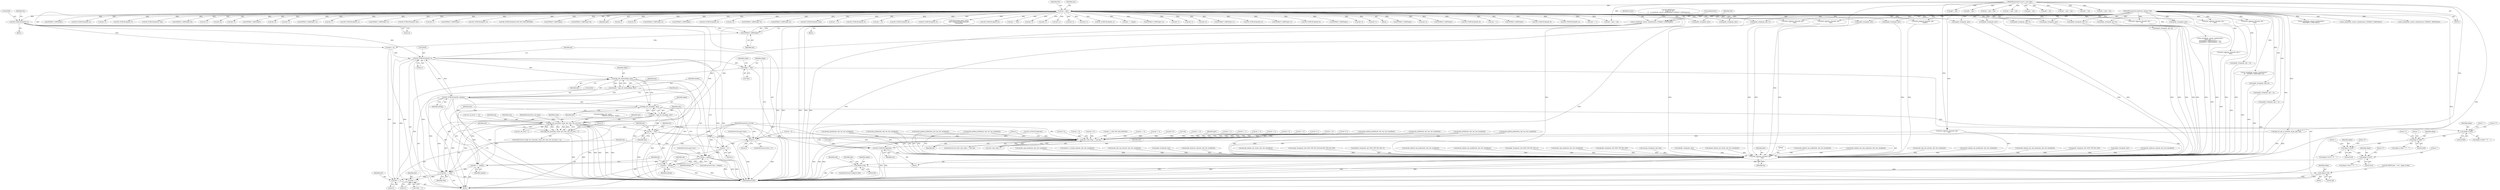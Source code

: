 digraph "0_tcpdump_af2cf04a9394c1a56227c2289ae8da262828294a@pointer" {
"1002682" [label="(Call,as_printf(ndo, astostr, sizeof(astostr), EXTRACT_32BITS(tptr)))"];
"1000126" [label="(MethodParameterIn,netdissect_options *ndo)"];
"1002687" [label="(Call,EXTRACT_32BITS(tptr))"];
"1002667" [label="(Call,ND_TCHECK2(tptr[0], 4))"];
"1000143" [label="(Call,tptr = pptr)"];
"1000128" [label="(MethodParameterIn,const u_char *pptr)"];
"1002828" [label="(Call,bgp_attr_print(ndo, atype, tptr, alen, attr_set_level + 1))"];
"1002827" [label="(Call,!bgp_attr_print(ndo, atype, tptr, alen, attr_set_level + 1))"];
"1002838" [label="(Call,tptr += alen)"];
"1002701" [label="(Call,ND_TCHECK2(tptr[0], 2))"];
"1002711" [label="(Call,aflags = *tptr)"];
"1002729" [label="(Call,bgp_attr_lenlen(aflags, tptr))"];
"1002727" [label="(Call,alenlen = bgp_attr_lenlen(aflags, tptr))"];
"1002732" [label="(Call,ND_TCHECK2(tptr[0], alenlen))"];
"1002738" [label="(Call,len < alenlen)"];
"1002747" [label="(Call,tptr += alenlen)"];
"1002750" [label="(Call,len -= alenlen)"];
"1002841" [label="(Call,len -= alen)"];
"1002707" [label="(Call,len < 2)"];
"1002724" [label="(Call,len -= 2)"];
"1002928" [label="(Call,ndo->ndo_vflag > 1 && len)"];
"1002936" [label="(Call,ND_TCHECK2(*pptr,len))"];
"1002940" [label="(Call,print_unknown_data(ndo, pptr, \"\n\t    \", len))"];
"1002744" [label="(Call,bgp_attr_len(aflags, tptr))"];
"1002742" [label="(Call,alen = bgp_attr_len(aflags, tptr))"];
"1002776" [label="(Call,aflags & 0x80)"];
"1002783" [label="(Call,aflags & 0x40)"];
"1002790" [label="(Call,aflags & 0x20)"];
"1002796" [label="(Call,aflags & 0x10)"];
"1002802" [label="(Call,aflags & 0xf)"];
"1002810" [label="(Call,aflags & 0xf)"];
"1002718" [label="(Call,tptr + 1)"];
"1002721" [label="(Call,tptr += 2)"];
"1002498" [label="(Call,ipaddr_string(ndo, tptr))"];
"1002110" [label="(Call,tptr-3)"];
"1002266" [label="(Call,tptr+6)"];
"1002832" [label="(Identifier,alen)"];
"1002261" [label="(Call,EXTRACT_32BITS(tptr+2))"];
"1001837" [label="(Call,decode_prefix6(ndo, tptr, len, buf, sizeof(buf)))"];
"1002721" [label="(Call,tptr += 2)"];
"1002677" [label="(Call,ND_PRINT((ndo, \"\n\t    Origin AS: %s\",\n\t\t    as_printf(ndo, astostr, sizeof(astostr), EXTRACT_32BITS(tptr)))))"];
"1000568" [label="(Call,ipaddr_string(ndo, tptr))"];
"1002747" [label="(Call,tptr += alenlen)"];
"1000494" [label="(Call,EXTRACT_32BITS(tptr))"];
"1002397" [label="(Call,print_unknown_data(ndo, tptr, \"\n\t      \", 8))"];
"1000332" [label="(Call,ipaddr_string(ndo, tptr))"];
"1002713" [label="(Call,*tptr)"];
"1000322" [label="(Call,ND_TCHECK2(tptr[0], 4))"];
"1002827" [label="(Call,!bgp_attr_print(ndo, atype, tptr, alen, attr_set_level + 1))"];
"1002219" [label="(Call,tptr+4)"];
"1002376" [label="(Call,EXTRACT_16BITS(tptr+4))"];
"1002697" [label="(Block,)"];
"1002218" [label="(Call,EXTRACT_32BITS(tptr+4))"];
"1001981" [label="(Call,decode_clnp_prefix(ndo, tptr, buf, sizeof(buf)))"];
"1002810" [label="(Call,aflags & 0xf)"];
"1000147" [label="(Identifier,tlen)"];
"1001092" [label="(Call,ND_TCHECK2(tptr[0], tlen))"];
"1002535" [label="(Call,ipaddr_string(ndo, tptr))"];
"1000207" [label="(Call,tptr < pptr + len)"];
"1002406" [label="(Call,tptr +=8)"];
"1000348" [label="(Call,ND_TCHECK2(tptr[0], 4))"];
"1002709" [label="(Literal,2)"];
"1002238" [label="(Call,ipaddr_string(ndo, tptr+2))"];
"1002222" [label="(Call,ipaddr_string(ndo, tptr+4))"];
"1000543" [label="(Call,tptr +=4)"];
"1001634" [label="(Call,print_unknown_data(ndo, tptr, \"\n\t    \", tlen))"];
"1002487" [label="(Call,ND_TCHECK2(tptr[0], 8))"];
"1002140" [label="(Call,pptr + len)"];
"1000487" [label="(Call,ND_TCHECK2(tptr[0], 4))"];
"1002778" [label="(Literal,0x80)"];
"1000171" [label="(Call,tok2str(bgp_origin_values,\n\t\t\t\t\t\t\"Unknown Origin Typecode\",\n\t\t\t\t\t\ttptr[0]))"];
"1002571" [label="(Call,print_unknown_data(ndo, tptr, \"\n\t      \", tlen))"];
"1001313" [label="(Call,decode_rt_routing_info(ndo, tptr, buf, sizeof(buf)))"];
"1002731" [label="(Identifier,tptr)"];
"1002654" [label="(Call,print_unknown_data(ndo, tptr,\"\n\t      \", length))"];
"1002045" [label="(Call,decode_mdt_vpn_nlri(ndo, tptr, buf, sizeof(buf)))"];
"1001877" [label="(Call,decode_labeled_prefix6(ndo, tptr, len, buf, sizeof(buf)))"];
"1002745" [label="(Identifier,aflags)"];
"1000129" [label="(MethodParameterIn,u_int len)"];
"1002501" [label="(Call,ipaddr_string(ndo, tptr+4))"];
"1002466" [label="(Call,ND_TCHECK2(tptr[0], 8))"];
"1002800" [label="(Literal,\"\")"];
"1001116" [label="(Call,tptr += tlen)"];
"1002373" [label="(Call,tptr+3)"];
"1002451" [label="(Call,tptr+2)"];
"1002833" [label="(Call,attr_set_level + 1)"];
"1002702" [label="(Call,tptr[0])"];
"1002696" [label="(Identifier,len)"];
"1002730" [label="(Identifier,aflags)"];
"1000768" [label="(Call,ipaddr_string(ndo, tptr))"];
"1002077" [label="(Call,decode_multicast_vpn(ndo, tptr, buf, sizeof(buf)))"];
"1000472" [label="(Call,len % 4)"];
"1002368" [label="(Call,tptr+2)"];
"1001241" [label="(Call,decode_labeled_prefix4(ndo, tptr, len, buf, sizeof(buf)))"];
"1000259" [label="(Call,as_printf(ndo, astostr, sizeof(astostr),\n\t\t\t\tas_size == 2 ?\n\t\t\t\tEXTRACT_16BITS(&tptr[2 + i]) :\n\t\t\t\tEXTRACT_32BITS(&tptr[2 + i])))"];
"1002797" [label="(Identifier,aflags)"];
"1000127" [label="(MethodParameterIn,u_int atype)"];
"1000422" [label="(Call,as_printf(ndo, astostr, sizeof(astostr),\n\t\t\tEXTRACT_32BITS(tptr)))"];
"1002303" [label="(Call,ipaddr_string(ndo, tptr+2))"];
"1002941" [label="(Identifier,ndo)"];
"1002692" [label="(Call,len -=4)"];
"1002726" [label="(Literal,2)"];
"1002921" [label="(Call,print_unknown_data(ndo, pptr, \"\n\t    \", len))"];
"1002746" [label="(Identifier,tptr)"];
"1002830" [label="(Identifier,atype)"];
"1002812" [label="(Literal,0xf)"];
"1002276" [label="(Call,tptr+2)"];
"1002319" [label="(Call,tptr+2)"];
"1000616" [label="(Call,ND_TCHECK2(tptr[0], 3))"];
"1002659" [label="(Call,tptr += length)"];
"1002275" [label="(Call,EXTRACT_32BITS(tptr+2))"];
"1002668" [label="(Call,tptr[0])"];
"1001949" [label="(Call,decode_labeled_vpn_l2(ndo, tptr, buf, sizeof(buf)))"];
"1002718" [label="(Call,tptr + 1)"];
"1002518" [label="(Call,ipaddr_string(ndo, tptr))"];
"1002601" [label="(Call,tptr+1)"];
"1002733" [label="(Call,tptr[0])"];
"1000377" [label="(Call,len != 8)"];
"1002388" [label="(Call,tptr+2)"];
"1002851" [label="(Call,len % 12)"];
"1002838" [label="(Call,tptr += alen)"];
"1001699" [label="(Call,len == BGP_MP_NLRI_MINSIZE)"];
"1002759" [label="(Call,tok2str(bgp_attr_values,\n                                      \"Unknown Attribute\", atype))"];
"1002905" [label="(Call,ND_TCHECK2(*pptr,len))"];
"1002350" [label="(Call,tptr+6)"];
"1002848" [label="(Call,len == 0)"];
"1002799" [label="(Literal,\"E\")"];
"1002600" [label="(Call,EXTRACT_16BITS(tptr+1))"];
"1002508" [label="(Call,ND_TCHECK2(tptr[0], 4))"];
"1002940" [label="(Call,print_unknown_data(ndo, pptr, \"\n\t    \", len))"];
"1002950" [label="(MethodReturn,RET)"];
"1002450" [label="(Call,EXTRACT_24BITS(tptr+2))"];
"1000144" [label="(Identifier,tptr)"];
"1001725" [label="(Call,decode_prefix4(ndo, tptr, len, buf, sizeof(buf)))"];
"1001019" [label="(Call,isonsap_string(ndo, tptr+BGP_VPN_RD_LEN,tlen-BGP_VPN_RD_LEN))"];
"1000446" [label="(Call,ND_TCHECK2(tptr[0], 8))"];
"1002779" [label="(Literal,\"O\")"];
"1002752" [label="(Identifier,alenlen)"];
"1000128" [label="(MethodParameterIn,const u_char *pptr)"];
"1002789" [label="(Call,aflags & 0x20 ? \"P\" : \"\")"];
"1000407" [label="(Call,EXTRACT_16BITS(tptr))"];
"1002802" [label="(Call,aflags & 0xf)"];
"1000313" [label="(Call,len != 4)"];
"1002224" [label="(Call,tptr+4)"];
"1002794" [label="(Literal,\"\")"];
"1002811" [label="(Identifier,aflags)"];
"1002841" [label="(Call,len -= alen)"];
"1002305" [label="(Call,tptr+2)"];
"1002826" [label="(ControlStructure,if (!bgp_attr_print(ndo, atype, tptr, alen, attr_set_level + 1)))"];
"1002736" [label="(Identifier,alenlen)"];
"1002671" [label="(Literal,4)"];
"1001077" [label="(Call,ip6addr_string(ndo, tptr+BGP_VPN_RD_LEN+3))"];
"1000131" [label="(Block,)"];
"1002804" [label="(Literal,0xf)"];
"1002128" [label="(Call,print_unknown_data(ndo, tptr-3, \"\n\t    \", tlen))"];
"1000429" [label="(Call,ipaddr_string(ndo, tptr + 4))"];
"1002839" [label="(Identifier,tptr)"];
"1002928" [label="(Call,ndo->ndo_vflag > 1 && len)"];
"1000462" [label="(Call,EXTRACT_32BITS(tptr))"];
"1002728" [label="(Identifier,alenlen)"];
"1002843" [label="(Identifier,alen)"];
"1002377" [label="(Call,tptr+4)"];
"1002929" [label="(Call,ndo->ndo_vflag > 1)"];
"1000358" [label="(Call,EXTRACT_32BITS(tptr))"];
"1001281" [label="(Call,decode_labeled_vpn_prefix4(ndo, tptr, buf, sizeof(buf)))"];
"1002815" [label="(Identifier,ndo)"];
"1002717" [label="(Call,*(tptr + 1))"];
"1002840" [label="(Identifier,alen)"];
"1001917" [label="(Call,decode_labeled_vpn_prefix6(ndo, tptr, buf, sizeof(buf)))"];
"1000143" [label="(Call,tptr = pptr)"];
"1002727" [label="(Call,alenlen = bgp_attr_lenlen(aflags, tptr))"];
"1002155" [label="(Call,len % 8)"];
"1001048" [label="(Call,ipaddr_string(ndo, tptr+BGP_VPN_RD_LEN+4))"];
"1001553" [label="(Call,decode_clnp_prefix(ndo, tptr, buf, sizeof(buf)))"];
"1002544" [label="(Call,ND_TCHECK2(tptr[0], 8))"];
"1002791" [label="(Identifier,aflags)"];
"1002689" [label="(Call,tptr+=4)"];
"1002743" [label="(Identifier,alen)"];
"1002685" [label="(Call,sizeof(astostr))"];
"1002477" [label="(Call,ipaddr_string(ndo, tptr))"];
"1002455" [label="(Call,tptr +=5)"];
"1002831" [label="(Identifier,tptr)"];
"1001201" [label="(Call,decode_prefix4(ndo, tptr, len, buf, sizeof(buf)))"];
"1000910" [label="(Call,ip6addr_string(ndo, tptr+BGP_VPN_RD_LEN))"];
"1001666" [label="(Call,EXTRACT_16BITS(tptr))"];
"1002793" [label="(Literal,\"P\")"];
"1000191" [label="(Call,!len)"];
"1002524" [label="(Call,ND_TCHECK2(tptr[0], 8))"];
"1000392" [label="(Call,len == 6)"];
"1000978" [label="(Call,isonsap_string(ndo, tptr, tlen))"];
"1002777" [label="(Identifier,aflags)"];
"1002716" [label="(Identifier,atype)"];
"1002934" [label="(Identifier,len)"];
"1000558" [label="(Call,ND_TCHECK2(tptr[0], 4))"];
"1002807" [label="(Identifier,ndo)"];
"1002749" [label="(Identifier,alenlen)"];
"1002798" [label="(Literal,0x10)"];
"1002604" [label="(Call,tptr += 3)"];
"1001188" [label="(Call,pptr + len)"];
"1002755" [label="(Identifier,ndo)"];
"1001710" [label="(Call,tptr < pptr + len)"];
"1002317" [label="(Call,ipaddr_string(ndo, tptr+2))"];
"1002138" [label="(Call,tptr = pptr + len)"];
"1000126" [label="(MethodParameterIn,netdissect_options *ndo)"];
"1000683" [label="(Call,print_unknown_data(ndo, tptr, \"\n\t    \", tlen))"];
"1002879" [label="(Call,EXTRACT_32BITS(tptr))"];
"1002938" [label="(Identifier,pptr)"];
"1000457" [label="(Call,as_printf(ndo, astostr, sizeof(astostr), EXTRACT_32BITS(tptr)))"];
"1000363" [label="(Call,len != 0)"];
"1002805" [label="(Call,ND_PRINT((ndo, \"+%x\", aflags & 0xf)))"];
"1000588" [label="(Call,ND_TCHECK2(tptr[0], 4))"];
"1002732" [label="(Call,ND_TCHECK2(tptr[0], alenlen))"];
"1002240" [label="(Call,tptr+2)"];
"1002680" [label="(Block,)"];
"1002786" [label="(Literal,\"T\")"];
"1000862" [label="(Call,ip6addr_string(ndo, tptr))"];
"1002783" [label="(Call,aflags & 0x40)"];
"1000154" [label="(Call,len != 1)"];
"1002414" [label="(Call,ND_TCHECK2(tptr[0], 5))"];
"1002936" [label="(Call,ND_TCHECK2(*pptr,len))"];
"1002818" [label="(Call,attr_set_level == 10)"];
"1000664" [label="(Call,ND_TCHECK2(tptr[0], tlen))"];
"1002937" [label="(Call,*pptr)"];
"1002780" [label="(Literal,\"\")"];
"1002243" [label="(Call,EXTRACT_16BITS(tptr+6))"];
"1002729" [label="(Call,bgp_attr_lenlen(aflags, tptr))"];
"1002214" [label="(Call,tptr+2)"];
"1002244" [label="(Call,tptr+6)"];
"1001521" [label="(Call,decode_labeled_vpn_l2(ndo, tptr, buf, sizeof(buf)))"];
"1000339" [label="(Call,len != 4)"];
"1002712" [label="(Identifier,aflags)"];
"1002344" [label="(Call,tptr+6)"];
"1001111" [label="(Call,print_unknown_data(ndo, tptr, \"\n\t    \", tlen))"];
"1002828" [label="(Call,bgp_attr_print(ndo, atype, tptr, alen, attr_set_level + 1))"];
"1002688" [label="(Identifier,tptr)"];
"1000549" [label="(Call,len != 4)"];
"1002782" [label="(Call,aflags & 0x40 ? \"T\" : \"\")"];
"1000623" [label="(Call,EXTRACT_16BITS(tptr))"];
"1002946" [label="(Literal,1)"];
"1002710" [label="(ControlStructure,goto trunc;)"];
"1002795" [label="(Call,aflags & 0x10 ? \"E\" : \"\")"];
"1000201" [label="(Call,bgp_attr_get_as_size(ndo, atype, pptr, len))"];
"1001712" [label="(Call,pptr + len)"];
"1002683" [label="(Identifier,ndo)"];
"1002750" [label="(Call,len -= alenlen)"];
"1002723" [label="(Literal,2)"];
"1002327" [label="(Call,tptr+6)"];
"1002738" [label="(Call,len < alenlen)"];
"1002708" [label="(Identifier,len)"];
"1002792" [label="(Literal,0x20)"];
"1002787" [label="(Literal,\"\")"];
"1002865" [label="(Call,len > 0)"];
"1002801" [label="(ControlStructure,if (aflags & 0xf))"];
"1002719" [label="(Identifier,tptr)"];
"1002942" [label="(Identifier,pptr)"];
"1002734" [label="(Identifier,tptr)"];
"1002256" [label="(Call,as_printf(ndo, astostr, sizeof(astostr),\n\t\t\t    EXTRACT_32BITS(tptr+2)))"];
"1001644" [label="(Call,pptr + len)"];
"1002262" [label="(Call,tptr+2)"];
"1002480" [label="(Call,ipaddr_string(ndo, tptr+4))"];
"1001642" [label="(Call,tptr = pptr + len)"];
"1002744" [label="(Call,bgp_attr_len(aflags, tptr))"];
"1002943" [label="(Literal,\"\n\t    \")"];
"1002829" [label="(Identifier,ndo)"];
"1001489" [label="(Call,decode_labeled_vpn_prefix6(ndo, tptr, buf, sizeof(buf)))"];
"1002784" [label="(Identifier,aflags)"];
"1002711" [label="(Call,aflags = *tptr)"];
"1002796" [label="(Call,aflags & 0x10)"];
"1002927" [label="(ControlStructure,if (ndo->ndo_vflag > 1 && len))"];
"1002687" [label="(Call,EXTRACT_32BITS(tptr))"];
"1002387" [label="(Call,EXTRACT_16BITS(tptr+2))"];
"1002737" [label="(ControlStructure,if (len < alenlen))"];
"1002724" [label="(Call,len -= 2)"];
"1002013" [label="(Call,decode_labeled_vpn_clnp_prefix(ndo, tptr, buf, sizeof(buf)))"];
"1001449" [label="(Call,decode_labeled_prefix6(ndo, tptr, len, buf, sizeof(buf)))"];
"1002334" [label="(Call,tptr+7)"];
"1002808" [label="(Block,)"];
"1000437" [label="(Call,len != 8)"];
"1002742" [label="(Call,alen = bgp_attr_len(aflags, tptr))"];
"1002170" [label="(Call,ND_TCHECK2(tptr[0], 2))"];
"1002213" [label="(Call,EXTRACT_16BITS(tptr+2))"];
"1002741" [label="(ControlStructure,goto trunc;)"];
"1002944" [label="(Identifier,len)"];
"1000464" [label="(Call,ipaddr_string(ndo, tptr + 4))"];
"1000386" [label="(Call,ND_TCHECK2(tptr[0], len))"];
"1002837" [label="(Literal,0)"];
"1001765" [label="(Call,decode_labeled_prefix4(ndo, tptr, len, buf, sizeof(buf)))"];
"1001377" [label="(Call,decode_mdt_vpn_nlri(ndo, tptr, buf, sizeof(buf)))"];
"1002422" [label="(Call,tptr+1)"];
"1001805" [label="(Call,decode_labeled_vpn_prefix4(ndo, tptr, buf, sizeof(buf)))"];
"1001585" [label="(Call,decode_labeled_vpn_clnp_prefix(ndo, tptr, buf, sizeof(buf)))"];
"1002667" [label="(Call,ND_TCHECK2(tptr[0], 4))"];
"1002775" [label="(Call,aflags & 0x80 ? \"O\" : \"\")"];
"1000427" [label="(Call,EXTRACT_32BITS(tptr))"];
"1000209" [label="(Call,pptr + len)"];
"1002939" [label="(Identifier,len)"];
"1002935" [label="(Block,)"];
"1000151" [label="(Block,)"];
"1002751" [label="(Identifier,len)"];
"1000181" [label="(Call,len % 2)"];
"1001186" [label="(Call,tptr < pptr + len)"];
"1002706" [label="(ControlStructure,if (len < 2))"];
"1002701" [label="(Call,ND_TCHECK2(tptr[0], 2))"];
"1000816" [label="(Call,ipaddr_string(ndo, tptr+BGP_VPN_RD_LEN))"];
"1000956" [label="(Call,ipaddr_string(ndo, tptr))"];
"1002748" [label="(Identifier,tptr)"];
"1002589" [label="(Call,ND_TCHECK2(tptr[0], 3))"];
"1002682" [label="(Call,as_printf(ndo, astostr, sizeof(astostr), EXTRACT_32BITS(tptr)))"];
"1002707" [label="(Call,len < 2)"];
"1000374" [label="(Call,len != 6)"];
"1002842" [label="(Identifier,len)"];
"1001345" [label="(Call,decode_multicast_vpn(ndo, tptr, buf, sizeof(buf)))"];
"1002555" [label="(Call,ipaddr_string(ndo, tptr))"];
"1000599" [label="(Call,ipaddr_string(ndo, tptr))"];
"1002790" [label="(Call,aflags & 0x20)"];
"1002803" [label="(Identifier,aflags)"];
"1002684" [label="(Identifier,astostr)"];
"1002720" [label="(Literal,1)"];
"1002725" [label="(Identifier,len)"];
"1002722" [label="(Identifier,tptr)"];
"1000402" [label="(Call,as_printf(ndo, astostr, sizeof(astostr), EXTRACT_16BITS(tptr)))"];
"1000574" [label="(Call,len % 4)"];
"1002785" [label="(Literal,0x40)"];
"1001409" [label="(Call,decode_prefix6(ndo, tptr, len, buf, sizeof(buf)))"];
"1001659" [label="(Call,ND_TCHECK2(tptr[0], BGP_MP_NLRI_MINSIZE))"];
"1002705" [label="(Literal,2)"];
"1002177" [label="(Call,EXTRACT_16BITS(tptr))"];
"1002265" [label="(Call,EXTRACT_16BITS(tptr+6))"];
"1000409" [label="(Call,ipaddr_string(ndo, tptr + 2))"];
"1002776" [label="(Call,aflags & 0x80)"];
"1002674" [label="(Identifier,len)"];
"1002740" [label="(Identifier,alenlen)"];
"1002739" [label="(Identifier,len)"];
"1000145" [label="(Identifier,pptr)"];
"1002682" -> "1002680"  [label="AST: "];
"1002682" -> "1002687"  [label="CFG: "];
"1002683" -> "1002682"  [label="AST: "];
"1002684" -> "1002682"  [label="AST: "];
"1002685" -> "1002682"  [label="AST: "];
"1002687" -> "1002682"  [label="AST: "];
"1002677" -> "1002682"  [label="CFG: "];
"1002682" -> "1002950"  [label="DDG: "];
"1002682" -> "1002950"  [label="DDG: "];
"1002682" -> "1002950"  [label="DDG: "];
"1002682" -> "1002950"  [label="DDG: "];
"1000126" -> "1002682"  [label="DDG: "];
"1002687" -> "1002682"  [label="DDG: "];
"1002682" -> "1002828"  [label="DDG: "];
"1002682" -> "1002940"  [label="DDG: "];
"1000126" -> "1000125"  [label="AST: "];
"1000126" -> "1002950"  [label="DDG: "];
"1000126" -> "1000201"  [label="DDG: "];
"1000126" -> "1000259"  [label="DDG: "];
"1000126" -> "1000332"  [label="DDG: "];
"1000126" -> "1000402"  [label="DDG: "];
"1000126" -> "1000409"  [label="DDG: "];
"1000126" -> "1000422"  [label="DDG: "];
"1000126" -> "1000429"  [label="DDG: "];
"1000126" -> "1000457"  [label="DDG: "];
"1000126" -> "1000464"  [label="DDG: "];
"1000126" -> "1000568"  [label="DDG: "];
"1000126" -> "1000599"  [label="DDG: "];
"1000126" -> "1000683"  [label="DDG: "];
"1000126" -> "1001111"  [label="DDG: "];
"1000126" -> "1001634"  [label="DDG: "];
"1000126" -> "1002128"  [label="DDG: "];
"1000126" -> "1002222"  [label="DDG: "];
"1000126" -> "1002238"  [label="DDG: "];
"1000126" -> "1002256"  [label="DDG: "];
"1000126" -> "1002303"  [label="DDG: "];
"1000126" -> "1002317"  [label="DDG: "];
"1000126" -> "1002397"  [label="DDG: "];
"1000126" -> "1002477"  [label="DDG: "];
"1000126" -> "1002480"  [label="DDG: "];
"1000126" -> "1002498"  [label="DDG: "];
"1000126" -> "1002501"  [label="DDG: "];
"1000126" -> "1002518"  [label="DDG: "];
"1000126" -> "1002535"  [label="DDG: "];
"1000126" -> "1002555"  [label="DDG: "];
"1000126" -> "1002571"  [label="DDG: "];
"1000126" -> "1002654"  [label="DDG: "];
"1000126" -> "1002828"  [label="DDG: "];
"1000126" -> "1002921"  [label="DDG: "];
"1000126" -> "1002940"  [label="DDG: "];
"1002687" -> "1002688"  [label="CFG: "];
"1002688" -> "1002687"  [label="AST: "];
"1002667" -> "1002687"  [label="DDG: "];
"1000143" -> "1002687"  [label="DDG: "];
"1002687" -> "1002689"  [label="DDG: "];
"1002667" -> "1000151"  [label="AST: "];
"1002667" -> "1002671"  [label="CFG: "];
"1002668" -> "1002667"  [label="AST: "];
"1002671" -> "1002667"  [label="AST: "];
"1002674" -> "1002667"  [label="CFG: "];
"1002667" -> "1002950"  [label="DDG: "];
"1002667" -> "1002950"  [label="DDG: "];
"1000143" -> "1002667"  [label="DDG: "];
"1002667" -> "1002689"  [label="DDG: "];
"1002667" -> "1002701"  [label="DDG: "];
"1000143" -> "1000131"  [label="AST: "];
"1000143" -> "1000145"  [label="CFG: "];
"1000144" -> "1000143"  [label="AST: "];
"1000145" -> "1000143"  [label="AST: "];
"1000147" -> "1000143"  [label="CFG: "];
"1000143" -> "1002950"  [label="DDG: "];
"1000143" -> "1002950"  [label="DDG: "];
"1000128" -> "1000143"  [label="DDG: "];
"1000143" -> "1000171"  [label="DDG: "];
"1000143" -> "1000207"  [label="DDG: "];
"1000143" -> "1000322"  [label="DDG: "];
"1000143" -> "1000332"  [label="DDG: "];
"1000143" -> "1000348"  [label="DDG: "];
"1000143" -> "1000358"  [label="DDG: "];
"1000143" -> "1000386"  [label="DDG: "];
"1000143" -> "1000407"  [label="DDG: "];
"1000143" -> "1000427"  [label="DDG: "];
"1000143" -> "1000446"  [label="DDG: "];
"1000143" -> "1000462"  [label="DDG: "];
"1000143" -> "1000487"  [label="DDG: "];
"1000143" -> "1000494"  [label="DDG: "];
"1000143" -> "1000543"  [label="DDG: "];
"1000143" -> "1000558"  [label="DDG: "];
"1000143" -> "1000568"  [label="DDG: "];
"1000143" -> "1000588"  [label="DDG: "];
"1000143" -> "1000599"  [label="DDG: "];
"1000143" -> "1000616"  [label="DDG: "];
"1000143" -> "1000623"  [label="DDG: "];
"1000143" -> "1000664"  [label="DDG: "];
"1000143" -> "1000683"  [label="DDG: "];
"1000143" -> "1001092"  [label="DDG: "];
"1000143" -> "1001111"  [label="DDG: "];
"1000143" -> "1001116"  [label="DDG: "];
"1000143" -> "1001634"  [label="DDG: "];
"1000143" -> "1001659"  [label="DDG: "];
"1000143" -> "1001666"  [label="DDG: "];
"1000143" -> "1002110"  [label="DDG: "];
"1000143" -> "1002170"  [label="DDG: "];
"1000143" -> "1002177"  [label="DDG: "];
"1000143" -> "1002213"  [label="DDG: "];
"1000143" -> "1002214"  [label="DDG: "];
"1000143" -> "1002218"  [label="DDG: "];
"1000143" -> "1002219"  [label="DDG: "];
"1000143" -> "1002222"  [label="DDG: "];
"1000143" -> "1002224"  [label="DDG: "];
"1000143" -> "1002238"  [label="DDG: "];
"1000143" -> "1002240"  [label="DDG: "];
"1000143" -> "1002243"  [label="DDG: "];
"1000143" -> "1002244"  [label="DDG: "];
"1000143" -> "1002261"  [label="DDG: "];
"1000143" -> "1002262"  [label="DDG: "];
"1000143" -> "1002265"  [label="DDG: "];
"1000143" -> "1002266"  [label="DDG: "];
"1000143" -> "1002275"  [label="DDG: "];
"1000143" -> "1002276"  [label="DDG: "];
"1000143" -> "1002303"  [label="DDG: "];
"1000143" -> "1002305"  [label="DDG: "];
"1000143" -> "1002317"  [label="DDG: "];
"1000143" -> "1002319"  [label="DDG: "];
"1000143" -> "1002327"  [label="DDG: "];
"1000143" -> "1002334"  [label="DDG: "];
"1000143" -> "1002344"  [label="DDG: "];
"1000143" -> "1002350"  [label="DDG: "];
"1000143" -> "1002368"  [label="DDG: "];
"1000143" -> "1002373"  [label="DDG: "];
"1000143" -> "1002376"  [label="DDG: "];
"1000143" -> "1002377"  [label="DDG: "];
"1000143" -> "1002387"  [label="DDG: "];
"1000143" -> "1002388"  [label="DDG: "];
"1000143" -> "1002397"  [label="DDG: "];
"1000143" -> "1002406"  [label="DDG: "];
"1000143" -> "1002414"  [label="DDG: "];
"1000143" -> "1002422"  [label="DDG: "];
"1000143" -> "1002450"  [label="DDG: "];
"1000143" -> "1002451"  [label="DDG: "];
"1000143" -> "1002455"  [label="DDG: "];
"1000143" -> "1002466"  [label="DDG: "];
"1000143" -> "1002477"  [label="DDG: "];
"1000143" -> "1002487"  [label="DDG: "];
"1000143" -> "1002498"  [label="DDG: "];
"1000143" -> "1002508"  [label="DDG: "];
"1000143" -> "1002518"  [label="DDG: "];
"1000143" -> "1002524"  [label="DDG: "];
"1000143" -> "1002535"  [label="DDG: "];
"1000143" -> "1002544"  [label="DDG: "];
"1000143" -> "1002555"  [label="DDG: "];
"1000143" -> "1002571"  [label="DDG: "];
"1000143" -> "1002589"  [label="DDG: "];
"1000143" -> "1002600"  [label="DDG: "];
"1000143" -> "1002601"  [label="DDG: "];
"1000143" -> "1002604"  [label="DDG: "];
"1000143" -> "1002654"  [label="DDG: "];
"1000143" -> "1002659"  [label="DDG: "];
"1000143" -> "1002879"  [label="DDG: "];
"1000128" -> "1000125"  [label="AST: "];
"1000128" -> "1002950"  [label="DDG: "];
"1000128" -> "1000201"  [label="DDG: "];
"1000128" -> "1000207"  [label="DDG: "];
"1000128" -> "1000209"  [label="DDG: "];
"1000128" -> "1001186"  [label="DDG: "];
"1000128" -> "1001188"  [label="DDG: "];
"1000128" -> "1001642"  [label="DDG: "];
"1000128" -> "1001644"  [label="DDG: "];
"1000128" -> "1001710"  [label="DDG: "];
"1000128" -> "1001712"  [label="DDG: "];
"1000128" -> "1002138"  [label="DDG: "];
"1000128" -> "1002140"  [label="DDG: "];
"1000128" -> "1002921"  [label="DDG: "];
"1000128" -> "1002940"  [label="DDG: "];
"1002828" -> "1002827"  [label="AST: "];
"1002828" -> "1002833"  [label="CFG: "];
"1002829" -> "1002828"  [label="AST: "];
"1002830" -> "1002828"  [label="AST: "];
"1002831" -> "1002828"  [label="AST: "];
"1002832" -> "1002828"  [label="AST: "];
"1002833" -> "1002828"  [label="AST: "];
"1002827" -> "1002828"  [label="CFG: "];
"1002828" -> "1002950"  [label="DDG: "];
"1002828" -> "1002950"  [label="DDG: "];
"1002828" -> "1002950"  [label="DDG: "];
"1002828" -> "1002950"  [label="DDG: "];
"1002828" -> "1002950"  [label="DDG: "];
"1002828" -> "1002827"  [label="DDG: "];
"1002828" -> "1002827"  [label="DDG: "];
"1002828" -> "1002827"  [label="DDG: "];
"1002828" -> "1002827"  [label="DDG: "];
"1002828" -> "1002827"  [label="DDG: "];
"1002759" -> "1002828"  [label="DDG: "];
"1000127" -> "1002828"  [label="DDG: "];
"1002732" -> "1002828"  [label="DDG: "];
"1002747" -> "1002828"  [label="DDG: "];
"1002818" -> "1002828"  [label="DDG: "];
"1002742" -> "1002828"  [label="DDG: "];
"1002828" -> "1002838"  [label="DDG: "];
"1002828" -> "1002838"  [label="DDG: "];
"1002828" -> "1002841"  [label="DDG: "];
"1002828" -> "1002940"  [label="DDG: "];
"1002827" -> "1002826"  [label="AST: "];
"1002837" -> "1002827"  [label="CFG: "];
"1002839" -> "1002827"  [label="CFG: "];
"1002827" -> "1002950"  [label="DDG: "];
"1002827" -> "1002950"  [label="DDG: "];
"1002838" -> "1002697"  [label="AST: "];
"1002838" -> "1002840"  [label="CFG: "];
"1002839" -> "1002838"  [label="AST: "];
"1002840" -> "1002838"  [label="AST: "];
"1002842" -> "1002838"  [label="CFG: "];
"1002838" -> "1002950"  [label="DDG: "];
"1002838" -> "1002701"  [label="DDG: "];
"1002838" -> "1002718"  [label="DDG: "];
"1002838" -> "1002721"  [label="DDG: "];
"1002742" -> "1002838"  [label="DDG: "];
"1002732" -> "1002838"  [label="DDG: "];
"1002747" -> "1002838"  [label="DDG: "];
"1002701" -> "1002697"  [label="AST: "];
"1002701" -> "1002705"  [label="CFG: "];
"1002702" -> "1002701"  [label="AST: "];
"1002705" -> "1002701"  [label="AST: "];
"1002708" -> "1002701"  [label="CFG: "];
"1002701" -> "1002950"  [label="DDG: "];
"1002701" -> "1002950"  [label="DDG: "];
"1002732" -> "1002701"  [label="DDG: "];
"1002689" -> "1002701"  [label="DDG: "];
"1002701" -> "1002711"  [label="DDG: "];
"1002701" -> "1002718"  [label="DDG: "];
"1002701" -> "1002721"  [label="DDG: "];
"1002701" -> "1002729"  [label="DDG: "];
"1002701" -> "1002732"  [label="DDG: "];
"1002711" -> "1002697"  [label="AST: "];
"1002711" -> "1002713"  [label="CFG: "];
"1002712" -> "1002711"  [label="AST: "];
"1002713" -> "1002711"  [label="AST: "];
"1002716" -> "1002711"  [label="CFG: "];
"1002711" -> "1002950"  [label="DDG: "];
"1002711" -> "1002729"  [label="DDG: "];
"1002729" -> "1002727"  [label="AST: "];
"1002729" -> "1002731"  [label="CFG: "];
"1002730" -> "1002729"  [label="AST: "];
"1002731" -> "1002729"  [label="AST: "];
"1002727" -> "1002729"  [label="CFG: "];
"1002729" -> "1002950"  [label="DDG: "];
"1002729" -> "1002950"  [label="DDG: "];
"1002729" -> "1002727"  [label="DDG: "];
"1002729" -> "1002727"  [label="DDG: "];
"1002721" -> "1002729"  [label="DDG: "];
"1002729" -> "1002732"  [label="DDG: "];
"1002729" -> "1002744"  [label="DDG: "];
"1002729" -> "1002744"  [label="DDG: "];
"1002727" -> "1002697"  [label="AST: "];
"1002728" -> "1002727"  [label="AST: "];
"1002734" -> "1002727"  [label="CFG: "];
"1002727" -> "1002950"  [label="DDG: "];
"1002727" -> "1002732"  [label="DDG: "];
"1002732" -> "1002697"  [label="AST: "];
"1002732" -> "1002736"  [label="CFG: "];
"1002733" -> "1002732"  [label="AST: "];
"1002736" -> "1002732"  [label="AST: "];
"1002739" -> "1002732"  [label="CFG: "];
"1002732" -> "1002950"  [label="DDG: "];
"1002732" -> "1002950"  [label="DDG: "];
"1002732" -> "1002738"  [label="DDG: "];
"1002732" -> "1002744"  [label="DDG: "];
"1002732" -> "1002747"  [label="DDG: "];
"1002738" -> "1002737"  [label="AST: "];
"1002738" -> "1002740"  [label="CFG: "];
"1002739" -> "1002738"  [label="AST: "];
"1002740" -> "1002738"  [label="AST: "];
"1002741" -> "1002738"  [label="CFG: "];
"1002743" -> "1002738"  [label="CFG: "];
"1002738" -> "1002950"  [label="DDG: "];
"1002738" -> "1002950"  [label="DDG: "];
"1002738" -> "1002950"  [label="DDG: "];
"1002724" -> "1002738"  [label="DDG: "];
"1000129" -> "1002738"  [label="DDG: "];
"1002738" -> "1002747"  [label="DDG: "];
"1002738" -> "1002750"  [label="DDG: "];
"1002738" -> "1002750"  [label="DDG: "];
"1002747" -> "1002697"  [label="AST: "];
"1002747" -> "1002749"  [label="CFG: "];
"1002748" -> "1002747"  [label="AST: "];
"1002749" -> "1002747"  [label="AST: "];
"1002751" -> "1002747"  [label="CFG: "];
"1002744" -> "1002747"  [label="DDG: "];
"1002750" -> "1002697"  [label="AST: "];
"1002750" -> "1002752"  [label="CFG: "];
"1002751" -> "1002750"  [label="AST: "];
"1002752" -> "1002750"  [label="AST: "];
"1002755" -> "1002750"  [label="CFG: "];
"1002750" -> "1002950"  [label="DDG: "];
"1002750" -> "1002950"  [label="DDG: "];
"1000129" -> "1002750"  [label="DDG: "];
"1002750" -> "1002841"  [label="DDG: "];
"1002841" -> "1002697"  [label="AST: "];
"1002841" -> "1002843"  [label="CFG: "];
"1002842" -> "1002841"  [label="AST: "];
"1002843" -> "1002841"  [label="AST: "];
"1002696" -> "1002841"  [label="CFG: "];
"1002841" -> "1002950"  [label="DDG: "];
"1002841" -> "1002707"  [label="DDG: "];
"1002742" -> "1002841"  [label="DDG: "];
"1000129" -> "1002841"  [label="DDG: "];
"1002841" -> "1002928"  [label="DDG: "];
"1002707" -> "1002706"  [label="AST: "];
"1002707" -> "1002709"  [label="CFG: "];
"1002708" -> "1002707"  [label="AST: "];
"1002709" -> "1002707"  [label="AST: "];
"1002710" -> "1002707"  [label="CFG: "];
"1002712" -> "1002707"  [label="CFG: "];
"1002707" -> "1002950"  [label="DDG: "];
"1002707" -> "1002950"  [label="DDG: "];
"1002692" -> "1002707"  [label="DDG: "];
"1000129" -> "1002707"  [label="DDG: "];
"1002707" -> "1002724"  [label="DDG: "];
"1002724" -> "1002697"  [label="AST: "];
"1002724" -> "1002726"  [label="CFG: "];
"1002725" -> "1002724"  [label="AST: "];
"1002726" -> "1002724"  [label="AST: "];
"1002728" -> "1002724"  [label="CFG: "];
"1000129" -> "1002724"  [label="DDG: "];
"1002928" -> "1002927"  [label="AST: "];
"1002928" -> "1002929"  [label="CFG: "];
"1002928" -> "1002934"  [label="CFG: "];
"1002929" -> "1002928"  [label="AST: "];
"1002934" -> "1002928"  [label="AST: "];
"1002938" -> "1002928"  [label="CFG: "];
"1002946" -> "1002928"  [label="CFG: "];
"1002928" -> "1002950"  [label="DDG: "];
"1002928" -> "1002950"  [label="DDG: "];
"1002928" -> "1002950"  [label="DDG: "];
"1002929" -> "1002928"  [label="DDG: "];
"1002929" -> "1002928"  [label="DDG: "];
"1001449" -> "1002928"  [label="DDG: "];
"1000374" -> "1002928"  [label="DDG: "];
"1002848" -> "1002928"  [label="DDG: "];
"1000363" -> "1002928"  [label="DDG: "];
"1002905" -> "1002928"  [label="DDG: "];
"1002692" -> "1002928"  [label="DDG: "];
"1000437" -> "1002928"  [label="DDG: "];
"1002155" -> "1002928"  [label="DDG: "];
"1001725" -> "1002928"  [label="DDG: "];
"1001837" -> "1002928"  [label="DDG: "];
"1001201" -> "1002928"  [label="DDG: "];
"1001409" -> "1002928"  [label="DDG: "];
"1000313" -> "1002928"  [label="DDG: "];
"1000191" -> "1002928"  [label="DDG: "];
"1000181" -> "1002928"  [label="DDG: "];
"1000549" -> "1002928"  [label="DDG: "];
"1000574" -> "1002928"  [label="DDG: "];
"1000154" -> "1002928"  [label="DDG: "];
"1000392" -> "1002928"  [label="DDG: "];
"1000472" -> "1002928"  [label="DDG: "];
"1000377" -> "1002928"  [label="DDG: "];
"1000339" -> "1002928"  [label="DDG: "];
"1001765" -> "1002928"  [label="DDG: "];
"1001877" -> "1002928"  [label="DDG: "];
"1001241" -> "1002928"  [label="DDG: "];
"1002865" -> "1002928"  [label="DDG: "];
"1002921" -> "1002928"  [label="DDG: "];
"1002851" -> "1002928"  [label="DDG: "];
"1000129" -> "1002928"  [label="DDG: "];
"1001699" -> "1002928"  [label="DDG: "];
"1000201" -> "1002928"  [label="DDG: "];
"1002928" -> "1002936"  [label="DDG: "];
"1002936" -> "1002935"  [label="AST: "];
"1002936" -> "1002939"  [label="CFG: "];
"1002937" -> "1002936"  [label="AST: "];
"1002939" -> "1002936"  [label="AST: "];
"1002941" -> "1002936"  [label="CFG: "];
"1002936" -> "1002950"  [label="DDG: "];
"1002936" -> "1002950"  [label="DDG: "];
"1002905" -> "1002936"  [label="DDG: "];
"1000129" -> "1002936"  [label="DDG: "];
"1002936" -> "1002940"  [label="DDG: "];
"1002940" -> "1002935"  [label="AST: "];
"1002940" -> "1002944"  [label="CFG: "];
"1002941" -> "1002940"  [label="AST: "];
"1002942" -> "1002940"  [label="AST: "];
"1002943" -> "1002940"  [label="AST: "];
"1002944" -> "1002940"  [label="AST: "];
"1002946" -> "1002940"  [label="CFG: "];
"1002940" -> "1002950"  [label="DDG: "];
"1002940" -> "1002950"  [label="DDG: "];
"1002940" -> "1002950"  [label="DDG: "];
"1002940" -> "1002950"  [label="DDG: "];
"1001837" -> "1002940"  [label="DDG: "];
"1001019" -> "1002940"  [label="DDG: "];
"1002397" -> "1002940"  [label="DDG: "];
"1002501" -> "1002940"  [label="DDG: "];
"1001877" -> "1002940"  [label="DDG: "];
"1002518" -> "1002940"  [label="DDG: "];
"1000259" -> "1002940"  [label="DDG: "];
"1001048" -> "1002940"  [label="DDG: "];
"1001725" -> "1002940"  [label="DDG: "];
"1000683" -> "1002940"  [label="DDG: "];
"1000332" -> "1002940"  [label="DDG: "];
"1002222" -> "1002940"  [label="DDG: "];
"1001765" -> "1002940"  [label="DDG: "];
"1001949" -> "1002940"  [label="DDG: "];
"1001981" -> "1002940"  [label="DDG: "];
"1000568" -> "1002940"  [label="DDG: "];
"1002045" -> "1002940"  [label="DDG: "];
"1000464" -> "1002940"  [label="DDG: "];
"1000910" -> "1002940"  [label="DDG: "];
"1001917" -> "1002940"  [label="DDG: "];
"1002256" -> "1002940"  [label="DDG: "];
"1001409" -> "1002940"  [label="DDG: "];
"1002317" -> "1002940"  [label="DDG: "];
"1001521" -> "1002940"  [label="DDG: "];
"1000816" -> "1002940"  [label="DDG: "];
"1000978" -> "1002940"  [label="DDG: "];
"1000768" -> "1002940"  [label="DDG: "];
"1001077" -> "1002940"  [label="DDG: "];
"1001201" -> "1002940"  [label="DDG: "];
"1002077" -> "1002940"  [label="DDG: "];
"1000956" -> "1002940"  [label="DDG: "];
"1000599" -> "1002940"  [label="DDG: "];
"1002555" -> "1002940"  [label="DDG: "];
"1001553" -> "1002940"  [label="DDG: "];
"1002571" -> "1002940"  [label="DDG: "];
"1002238" -> "1002940"  [label="DDG: "];
"1002128" -> "1002940"  [label="DDG: "];
"1001345" -> "1002940"  [label="DDG: "];
"1001634" -> "1002940"  [label="DDG: "];
"1000409" -> "1002940"  [label="DDG: "];
"1002654" -> "1002940"  [label="DDG: "];
"1002013" -> "1002940"  [label="DDG: "];
"1001241" -> "1002940"  [label="DDG: "];
"1001281" -> "1002940"  [label="DDG: "];
"1000862" -> "1002940"  [label="DDG: "];
"1002535" -> "1002940"  [label="DDG: "];
"1001805" -> "1002940"  [label="DDG: "];
"1001449" -> "1002940"  [label="DDG: "];
"1002480" -> "1002940"  [label="DDG: "];
"1002921" -> "1002940"  [label="DDG: "];
"1002921" -> "1002940"  [label="DDG: "];
"1001585" -> "1002940"  [label="DDG: "];
"1001313" -> "1002940"  [label="DDG: "];
"1000429" -> "1002940"  [label="DDG: "];
"1001489" -> "1002940"  [label="DDG: "];
"1001377" -> "1002940"  [label="DDG: "];
"1001111" -> "1002940"  [label="DDG: "];
"1000201" -> "1002940"  [label="DDG: "];
"1000201" -> "1002940"  [label="DDG: "];
"1002303" -> "1002940"  [label="DDG: "];
"1000129" -> "1002940"  [label="DDG: "];
"1002744" -> "1002742"  [label="AST: "];
"1002744" -> "1002746"  [label="CFG: "];
"1002745" -> "1002744"  [label="AST: "];
"1002746" -> "1002744"  [label="AST: "];
"1002742" -> "1002744"  [label="CFG: "];
"1002744" -> "1002950"  [label="DDG: "];
"1002744" -> "1002742"  [label="DDG: "];
"1002744" -> "1002742"  [label="DDG: "];
"1002744" -> "1002776"  [label="DDG: "];
"1002742" -> "1002697"  [label="AST: "];
"1002743" -> "1002742"  [label="AST: "];
"1002748" -> "1002742"  [label="CFG: "];
"1002742" -> "1002950"  [label="DDG: "];
"1002776" -> "1002775"  [label="AST: "];
"1002776" -> "1002778"  [label="CFG: "];
"1002777" -> "1002776"  [label="AST: "];
"1002778" -> "1002776"  [label="AST: "];
"1002779" -> "1002776"  [label="CFG: "];
"1002780" -> "1002776"  [label="CFG: "];
"1002776" -> "1002783"  [label="DDG: "];
"1002783" -> "1002782"  [label="AST: "];
"1002783" -> "1002785"  [label="CFG: "];
"1002784" -> "1002783"  [label="AST: "];
"1002785" -> "1002783"  [label="AST: "];
"1002786" -> "1002783"  [label="CFG: "];
"1002787" -> "1002783"  [label="CFG: "];
"1002783" -> "1002790"  [label="DDG: "];
"1002790" -> "1002789"  [label="AST: "];
"1002790" -> "1002792"  [label="CFG: "];
"1002791" -> "1002790"  [label="AST: "];
"1002792" -> "1002790"  [label="AST: "];
"1002793" -> "1002790"  [label="CFG: "];
"1002794" -> "1002790"  [label="CFG: "];
"1002790" -> "1002796"  [label="DDG: "];
"1002796" -> "1002795"  [label="AST: "];
"1002796" -> "1002798"  [label="CFG: "];
"1002797" -> "1002796"  [label="AST: "];
"1002798" -> "1002796"  [label="AST: "];
"1002799" -> "1002796"  [label="CFG: "];
"1002800" -> "1002796"  [label="CFG: "];
"1002796" -> "1002802"  [label="DDG: "];
"1002802" -> "1002801"  [label="AST: "];
"1002802" -> "1002804"  [label="CFG: "];
"1002803" -> "1002802"  [label="AST: "];
"1002804" -> "1002802"  [label="AST: "];
"1002807" -> "1002802"  [label="CFG: "];
"1002815" -> "1002802"  [label="CFG: "];
"1002802" -> "1002950"  [label="DDG: "];
"1002802" -> "1002950"  [label="DDG: "];
"1002802" -> "1002810"  [label="DDG: "];
"1002810" -> "1002808"  [label="AST: "];
"1002810" -> "1002812"  [label="CFG: "];
"1002811" -> "1002810"  [label="AST: "];
"1002812" -> "1002810"  [label="AST: "];
"1002805" -> "1002810"  [label="CFG: "];
"1002810" -> "1002950"  [label="DDG: "];
"1002810" -> "1002950"  [label="DDG: "];
"1002718" -> "1002717"  [label="AST: "];
"1002718" -> "1002720"  [label="CFG: "];
"1002719" -> "1002718"  [label="AST: "];
"1002720" -> "1002718"  [label="AST: "];
"1002717" -> "1002718"  [label="CFG: "];
"1002689" -> "1002718"  [label="DDG: "];
"1002721" -> "1002697"  [label="AST: "];
"1002721" -> "1002723"  [label="CFG: "];
"1002722" -> "1002721"  [label="AST: "];
"1002723" -> "1002721"  [label="AST: "];
"1002725" -> "1002721"  [label="CFG: "];
"1002689" -> "1002721"  [label="DDG: "];
}
